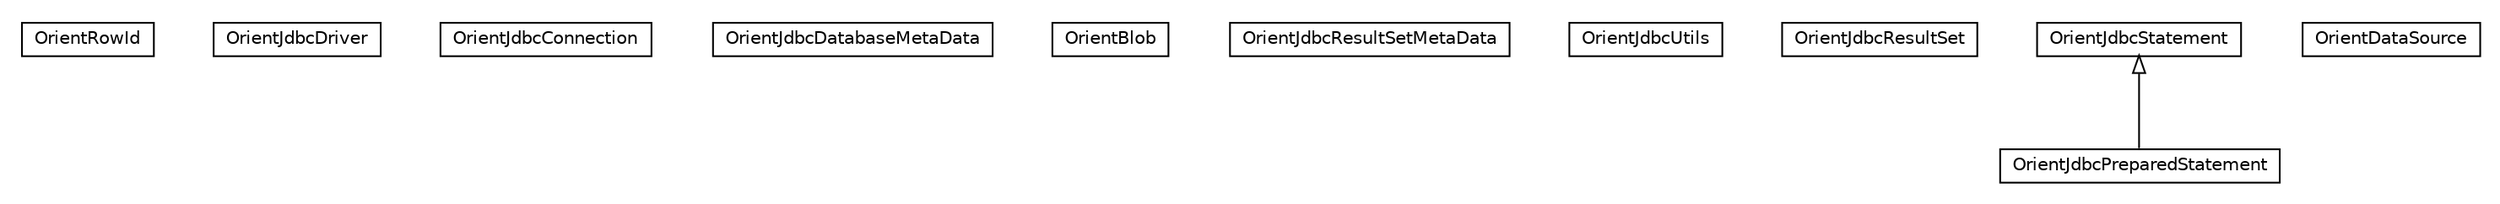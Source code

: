 #!/usr/local/bin/dot
#
# Class diagram 
# Generated by UMLGraph version R5_6-24-gf6e263 (http://www.umlgraph.org/)
#

digraph G {
	edge [fontname="Helvetica",fontsize=10,labelfontname="Helvetica",labelfontsize=10];
	node [fontname="Helvetica",fontsize=10,shape=plaintext];
	nodesep=0.25;
	ranksep=0.5;
	// com.orientechnologies.orient.jdbc.OrientRowId
	c428671 [label=<<table title="com.orientechnologies.orient.jdbc.OrientRowId" border="0" cellborder="1" cellspacing="0" cellpadding="2" port="p" href="./OrientRowId.html">
		<tr><td><table border="0" cellspacing="0" cellpadding="1">
<tr><td align="center" balign="center"> OrientRowId </td></tr>
		</table></td></tr>
		</table>>, URL="./OrientRowId.html", fontname="Helvetica", fontcolor="black", fontsize=10.0];
	// com.orientechnologies.orient.jdbc.OrientJdbcDriver
	c428672 [label=<<table title="com.orientechnologies.orient.jdbc.OrientJdbcDriver" border="0" cellborder="1" cellspacing="0" cellpadding="2" port="p" href="./OrientJdbcDriver.html">
		<tr><td><table border="0" cellspacing="0" cellpadding="1">
<tr><td align="center" balign="center"> OrientJdbcDriver </td></tr>
		</table></td></tr>
		</table>>, URL="./OrientJdbcDriver.html", fontname="Helvetica", fontcolor="black", fontsize=10.0];
	// com.orientechnologies.orient.jdbc.OrientJdbcConnection
	c428673 [label=<<table title="com.orientechnologies.orient.jdbc.OrientJdbcConnection" border="0" cellborder="1" cellspacing="0" cellpadding="2" port="p" href="./OrientJdbcConnection.html">
		<tr><td><table border="0" cellspacing="0" cellpadding="1">
<tr><td align="center" balign="center"> OrientJdbcConnection </td></tr>
		</table></td></tr>
		</table>>, URL="./OrientJdbcConnection.html", fontname="Helvetica", fontcolor="black", fontsize=10.0];
	// com.orientechnologies.orient.jdbc.OrientJdbcDatabaseMetaData
	c428674 [label=<<table title="com.orientechnologies.orient.jdbc.OrientJdbcDatabaseMetaData" border="0" cellborder="1" cellspacing="0" cellpadding="2" port="p" href="./OrientJdbcDatabaseMetaData.html">
		<tr><td><table border="0" cellspacing="0" cellpadding="1">
<tr><td align="center" balign="center"> OrientJdbcDatabaseMetaData </td></tr>
		</table></td></tr>
		</table>>, URL="./OrientJdbcDatabaseMetaData.html", fontname="Helvetica", fontcolor="black", fontsize=10.0];
	// com.orientechnologies.orient.jdbc.OrientBlob
	c428675 [label=<<table title="com.orientechnologies.orient.jdbc.OrientBlob" border="0" cellborder="1" cellspacing="0" cellpadding="2" port="p" href="./OrientBlob.html">
		<tr><td><table border="0" cellspacing="0" cellpadding="1">
<tr><td align="center" balign="center"> OrientBlob </td></tr>
		</table></td></tr>
		</table>>, URL="./OrientBlob.html", fontname="Helvetica", fontcolor="black", fontsize=10.0];
	// com.orientechnologies.orient.jdbc.OrientJdbcResultSetMetaData
	c428676 [label=<<table title="com.orientechnologies.orient.jdbc.OrientJdbcResultSetMetaData" border="0" cellborder="1" cellspacing="0" cellpadding="2" port="p" href="./OrientJdbcResultSetMetaData.html">
		<tr><td><table border="0" cellspacing="0" cellpadding="1">
<tr><td align="center" balign="center"> OrientJdbcResultSetMetaData </td></tr>
		</table></td></tr>
		</table>>, URL="./OrientJdbcResultSetMetaData.html", fontname="Helvetica", fontcolor="black", fontsize=10.0];
	// com.orientechnologies.orient.jdbc.OrientJdbcUtils
	c428677 [label=<<table title="com.orientechnologies.orient.jdbc.OrientJdbcUtils" border="0" cellborder="1" cellspacing="0" cellpadding="2" port="p" href="./OrientJdbcUtils.html">
		<tr><td><table border="0" cellspacing="0" cellpadding="1">
<tr><td align="center" balign="center"> OrientJdbcUtils </td></tr>
		</table></td></tr>
		</table>>, URL="./OrientJdbcUtils.html", fontname="Helvetica", fontcolor="black", fontsize=10.0];
	// com.orientechnologies.orient.jdbc.OrientJdbcResultSet
	c428678 [label=<<table title="com.orientechnologies.orient.jdbc.OrientJdbcResultSet" border="0" cellborder="1" cellspacing="0" cellpadding="2" port="p" href="./OrientJdbcResultSet.html">
		<tr><td><table border="0" cellspacing="0" cellpadding="1">
<tr><td align="center" balign="center"> OrientJdbcResultSet </td></tr>
		</table></td></tr>
		</table>>, URL="./OrientJdbcResultSet.html", fontname="Helvetica", fontcolor="black", fontsize=10.0];
	// com.orientechnologies.orient.jdbc.OrientJdbcStatement
	c428679 [label=<<table title="com.orientechnologies.orient.jdbc.OrientJdbcStatement" border="0" cellborder="1" cellspacing="0" cellpadding="2" port="p" href="./OrientJdbcStatement.html">
		<tr><td><table border="0" cellspacing="0" cellpadding="1">
<tr><td align="center" balign="center"> OrientJdbcStatement </td></tr>
		</table></td></tr>
		</table>>, URL="./OrientJdbcStatement.html", fontname="Helvetica", fontcolor="black", fontsize=10.0];
	// com.orientechnologies.orient.jdbc.OrientDataSource
	c428680 [label=<<table title="com.orientechnologies.orient.jdbc.OrientDataSource" border="0" cellborder="1" cellspacing="0" cellpadding="2" port="p" href="./OrientDataSource.html">
		<tr><td><table border="0" cellspacing="0" cellpadding="1">
<tr><td align="center" balign="center"> OrientDataSource </td></tr>
		</table></td></tr>
		</table>>, URL="./OrientDataSource.html", fontname="Helvetica", fontcolor="black", fontsize=10.0];
	// com.orientechnologies.orient.jdbc.OrientJdbcPreparedStatement
	c428681 [label=<<table title="com.orientechnologies.orient.jdbc.OrientJdbcPreparedStatement" border="0" cellborder="1" cellspacing="0" cellpadding="2" port="p" href="./OrientJdbcPreparedStatement.html">
		<tr><td><table border="0" cellspacing="0" cellpadding="1">
<tr><td align="center" balign="center"> OrientJdbcPreparedStatement </td></tr>
		</table></td></tr>
		</table>>, URL="./OrientJdbcPreparedStatement.html", fontname="Helvetica", fontcolor="black", fontsize=10.0];
	//com.orientechnologies.orient.jdbc.OrientJdbcPreparedStatement extends com.orientechnologies.orient.jdbc.OrientJdbcStatement
	c428679:p -> c428681:p [dir=back,arrowtail=empty];
}

